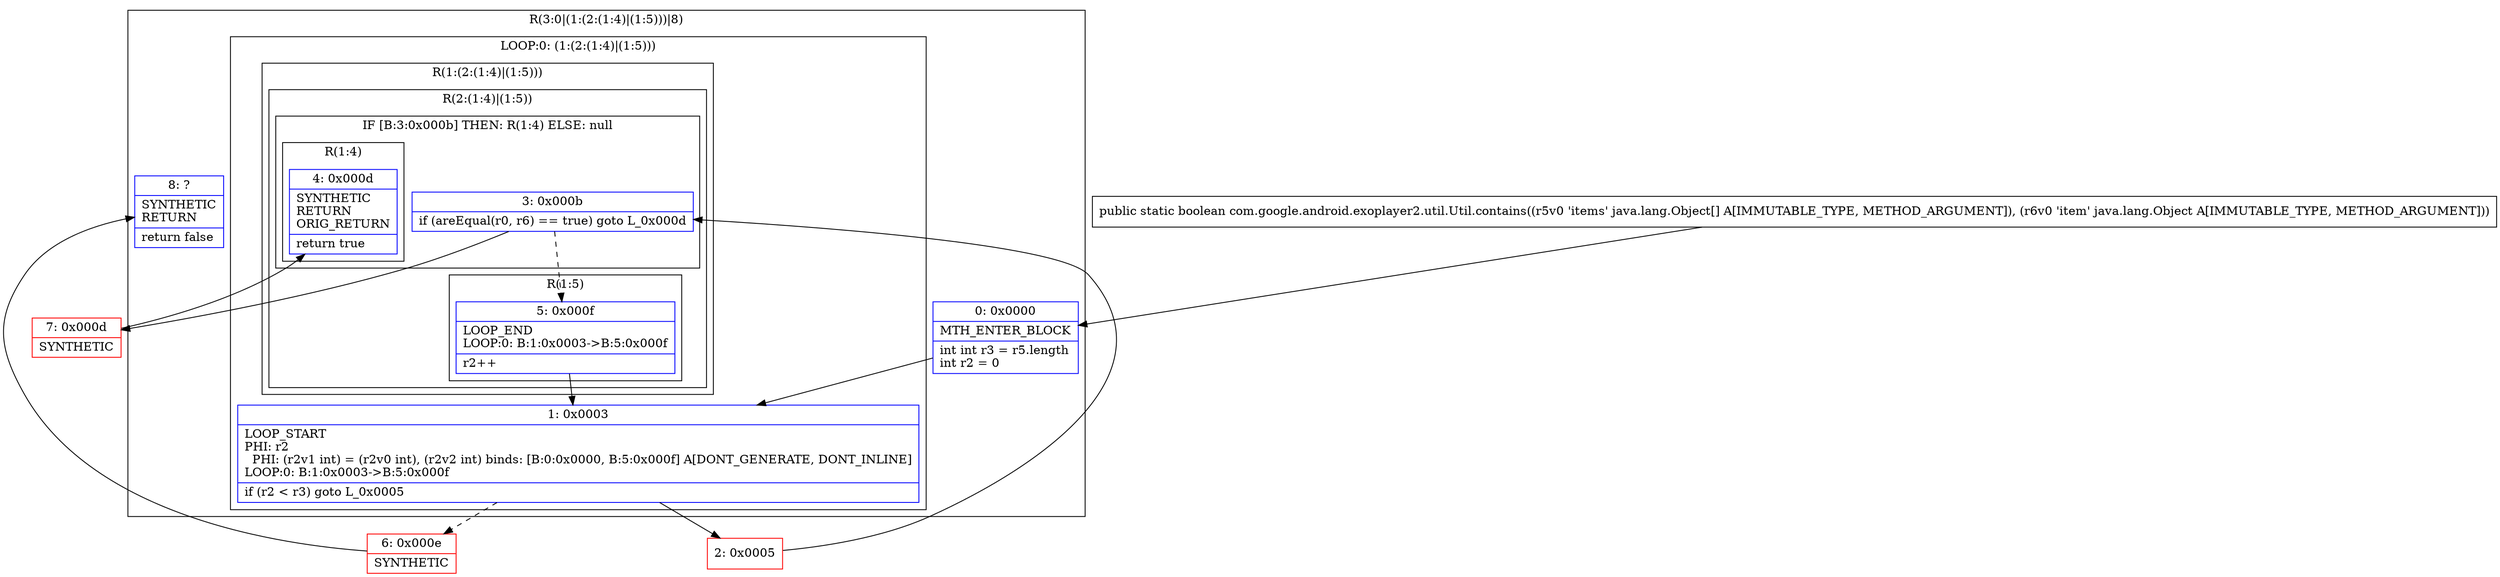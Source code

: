 digraph "CFG forcom.google.android.exoplayer2.util.Util.contains([Ljava\/lang\/Object;Ljava\/lang\/Object;)Z" {
subgraph cluster_Region_81667751 {
label = "R(3:0|(1:(2:(1:4)|(1:5)))|8)";
node [shape=record,color=blue];
Node_0 [shape=record,label="{0\:\ 0x0000|MTH_ENTER_BLOCK\l|int int r3 = r5.length\lint r2 = 0\l}"];
subgraph cluster_LoopRegion_1250168600 {
label = "LOOP:0: (1:(2:(1:4)|(1:5)))";
node [shape=record,color=blue];
Node_1 [shape=record,label="{1\:\ 0x0003|LOOP_START\lPHI: r2 \l  PHI: (r2v1 int) = (r2v0 int), (r2v2 int) binds: [B:0:0x0000, B:5:0x000f] A[DONT_GENERATE, DONT_INLINE]\lLOOP:0: B:1:0x0003\-\>B:5:0x000f\l|if (r2 \< r3) goto L_0x0005\l}"];
subgraph cluster_Region_818608414 {
label = "R(1:(2:(1:4)|(1:5)))";
node [shape=record,color=blue];
subgraph cluster_Region_798394298 {
label = "R(2:(1:4)|(1:5))";
node [shape=record,color=blue];
subgraph cluster_IfRegion_844233956 {
label = "IF [B:3:0x000b] THEN: R(1:4) ELSE: null";
node [shape=record,color=blue];
Node_3 [shape=record,label="{3\:\ 0x000b|if (areEqual(r0, r6) == true) goto L_0x000d\l}"];
subgraph cluster_Region_1481099641 {
label = "R(1:4)";
node [shape=record,color=blue];
Node_4 [shape=record,label="{4\:\ 0x000d|SYNTHETIC\lRETURN\lORIG_RETURN\l|return true\l}"];
}
}
subgraph cluster_Region_586913936 {
label = "R(1:5)";
node [shape=record,color=blue];
Node_5 [shape=record,label="{5\:\ 0x000f|LOOP_END\lLOOP:0: B:1:0x0003\-\>B:5:0x000f\l|r2++\l}"];
}
}
}
}
Node_8 [shape=record,label="{8\:\ ?|SYNTHETIC\lRETURN\l|return false\l}"];
}
Node_2 [shape=record,color=red,label="{2\:\ 0x0005}"];
Node_6 [shape=record,color=red,label="{6\:\ 0x000e|SYNTHETIC\l}"];
Node_7 [shape=record,color=red,label="{7\:\ 0x000d|SYNTHETIC\l}"];
MethodNode[shape=record,label="{public static boolean com.google.android.exoplayer2.util.Util.contains((r5v0 'items' java.lang.Object[] A[IMMUTABLE_TYPE, METHOD_ARGUMENT]), (r6v0 'item' java.lang.Object A[IMMUTABLE_TYPE, METHOD_ARGUMENT])) }"];
MethodNode -> Node_0;
Node_0 -> Node_1;
Node_1 -> Node_2;
Node_1 -> Node_6[style=dashed];
Node_3 -> Node_5[style=dashed];
Node_3 -> Node_7;
Node_5 -> Node_1;
Node_2 -> Node_3;
Node_6 -> Node_8;
Node_7 -> Node_4;
}

